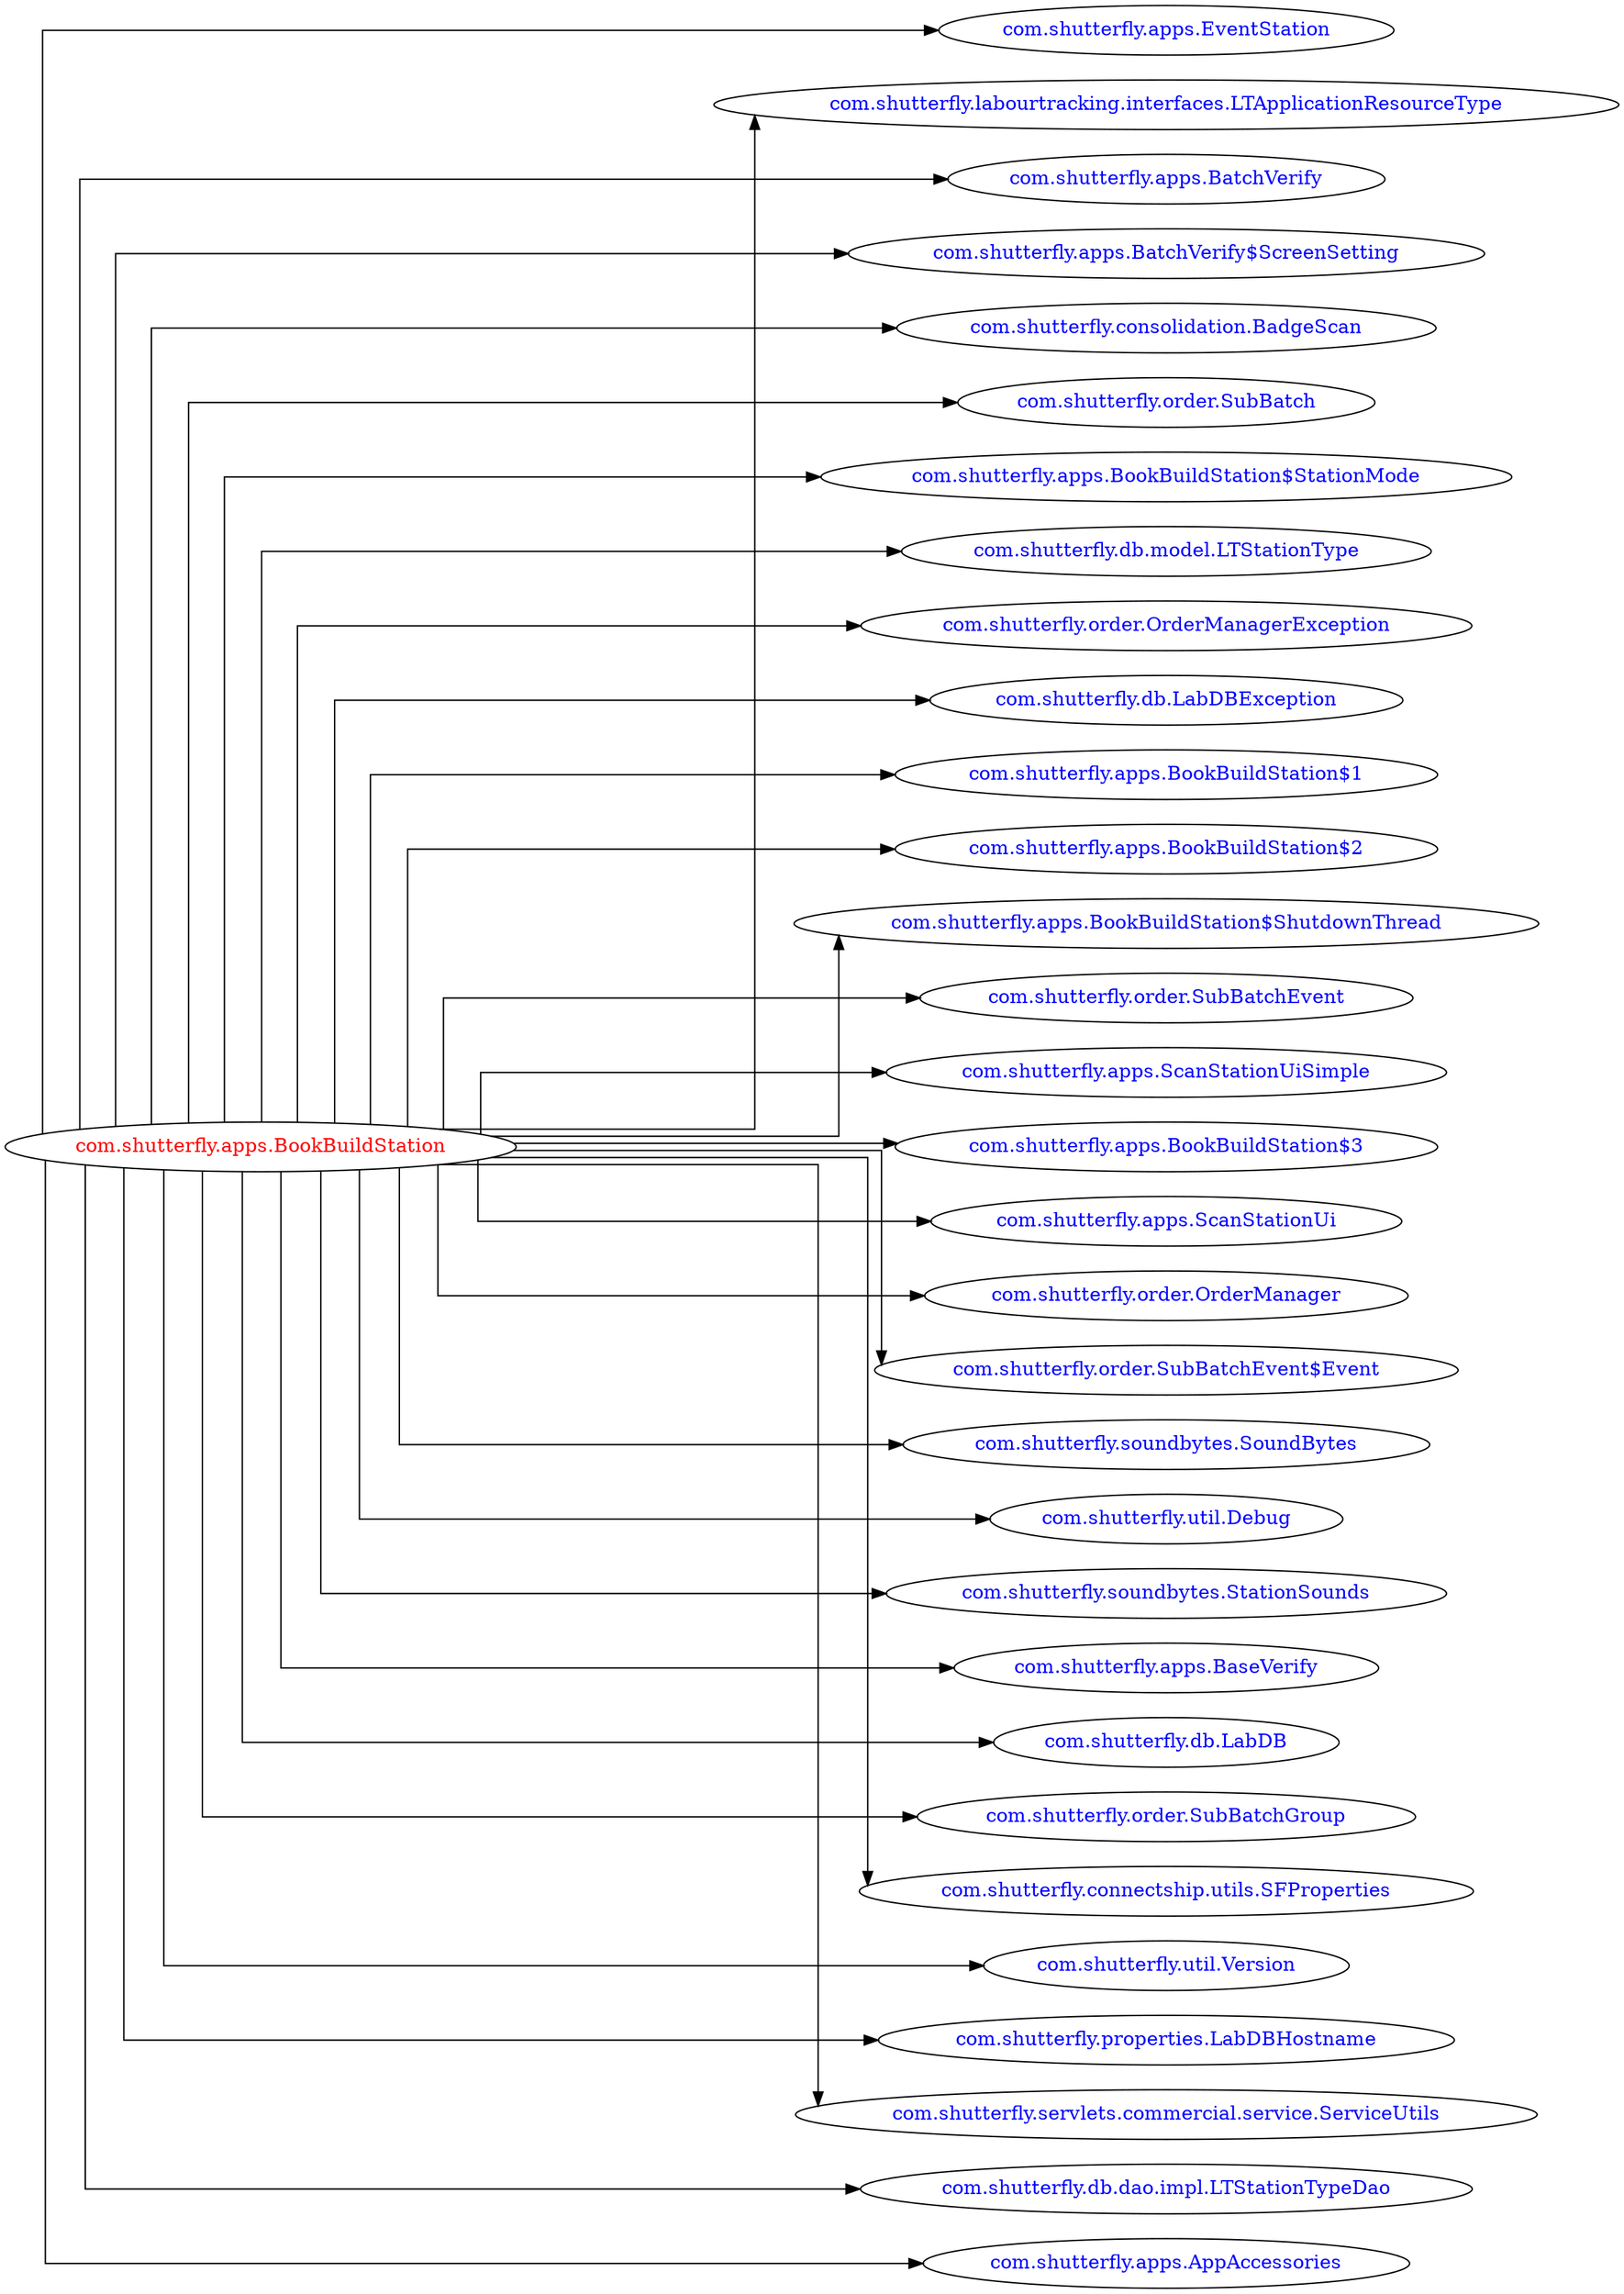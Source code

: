 digraph dependencyGraph {
 concentrate=true;
 ranksep="2.0";
 rankdir="LR"; 
 splines="ortho";
"com.shutterfly.apps.BookBuildStation" [fontcolor="red"];
"com.shutterfly.apps.EventStation" [ fontcolor="blue" ];
"com.shutterfly.apps.BookBuildStation"->"com.shutterfly.apps.EventStation";
"com.shutterfly.labourtracking.interfaces.LTApplicationResourceType" [ fontcolor="blue" ];
"com.shutterfly.apps.BookBuildStation"->"com.shutterfly.labourtracking.interfaces.LTApplicationResourceType";
"com.shutterfly.apps.BatchVerify" [ fontcolor="blue" ];
"com.shutterfly.apps.BookBuildStation"->"com.shutterfly.apps.BatchVerify";
"com.shutterfly.apps.BatchVerify$ScreenSetting" [ fontcolor="blue" ];
"com.shutterfly.apps.BookBuildStation"->"com.shutterfly.apps.BatchVerify$ScreenSetting";
"com.shutterfly.consolidation.BadgeScan" [ fontcolor="blue" ];
"com.shutterfly.apps.BookBuildStation"->"com.shutterfly.consolidation.BadgeScan";
"com.shutterfly.order.SubBatch" [ fontcolor="blue" ];
"com.shutterfly.apps.BookBuildStation"->"com.shutterfly.order.SubBatch";
"com.shutterfly.apps.BookBuildStation$StationMode" [ fontcolor="blue" ];
"com.shutterfly.apps.BookBuildStation"->"com.shutterfly.apps.BookBuildStation$StationMode";
"com.shutterfly.db.model.LTStationType" [ fontcolor="blue" ];
"com.shutterfly.apps.BookBuildStation"->"com.shutterfly.db.model.LTStationType";
"com.shutterfly.order.OrderManagerException" [ fontcolor="blue" ];
"com.shutterfly.apps.BookBuildStation"->"com.shutterfly.order.OrderManagerException";
"com.shutterfly.db.LabDBException" [ fontcolor="blue" ];
"com.shutterfly.apps.BookBuildStation"->"com.shutterfly.db.LabDBException";
"com.shutterfly.apps.BookBuildStation$1" [ fontcolor="blue" ];
"com.shutterfly.apps.BookBuildStation"->"com.shutterfly.apps.BookBuildStation$1";
"com.shutterfly.apps.BookBuildStation$2" [ fontcolor="blue" ];
"com.shutterfly.apps.BookBuildStation"->"com.shutterfly.apps.BookBuildStation$2";
"com.shutterfly.apps.BookBuildStation$ShutdownThread" [ fontcolor="blue" ];
"com.shutterfly.apps.BookBuildStation"->"com.shutterfly.apps.BookBuildStation$ShutdownThread";
"com.shutterfly.order.SubBatchEvent" [ fontcolor="blue" ];
"com.shutterfly.apps.BookBuildStation"->"com.shutterfly.order.SubBatchEvent";
"com.shutterfly.apps.ScanStationUiSimple" [ fontcolor="blue" ];
"com.shutterfly.apps.BookBuildStation"->"com.shutterfly.apps.ScanStationUiSimple";
"com.shutterfly.apps.BookBuildStation$3" [ fontcolor="blue" ];
"com.shutterfly.apps.BookBuildStation"->"com.shutterfly.apps.BookBuildStation$3";
"com.shutterfly.apps.ScanStationUi" [ fontcolor="blue" ];
"com.shutterfly.apps.BookBuildStation"->"com.shutterfly.apps.ScanStationUi";
"com.shutterfly.order.OrderManager" [ fontcolor="blue" ];
"com.shutterfly.apps.BookBuildStation"->"com.shutterfly.order.OrderManager";
"com.shutterfly.order.SubBatchEvent$Event" [ fontcolor="blue" ];
"com.shutterfly.apps.BookBuildStation"->"com.shutterfly.order.SubBatchEvent$Event";
"com.shutterfly.soundbytes.SoundBytes" [ fontcolor="blue" ];
"com.shutterfly.apps.BookBuildStation"->"com.shutterfly.soundbytes.SoundBytes";
"com.shutterfly.util.Debug" [ fontcolor="blue" ];
"com.shutterfly.apps.BookBuildStation"->"com.shutterfly.util.Debug";
"com.shutterfly.soundbytes.StationSounds" [ fontcolor="blue" ];
"com.shutterfly.apps.BookBuildStation"->"com.shutterfly.soundbytes.StationSounds";
"com.shutterfly.apps.BaseVerify" [ fontcolor="blue" ];
"com.shutterfly.apps.BookBuildStation"->"com.shutterfly.apps.BaseVerify";
"com.shutterfly.db.LabDB" [ fontcolor="blue" ];
"com.shutterfly.apps.BookBuildStation"->"com.shutterfly.db.LabDB";
"com.shutterfly.order.SubBatchGroup" [ fontcolor="blue" ];
"com.shutterfly.apps.BookBuildStation"->"com.shutterfly.order.SubBatchGroup";
"com.shutterfly.connectship.utils.SFProperties" [ fontcolor="blue" ];
"com.shutterfly.apps.BookBuildStation"->"com.shutterfly.connectship.utils.SFProperties";
"com.shutterfly.util.Version" [ fontcolor="blue" ];
"com.shutterfly.apps.BookBuildStation"->"com.shutterfly.util.Version";
"com.shutterfly.properties.LabDBHostname" [ fontcolor="blue" ];
"com.shutterfly.apps.BookBuildStation"->"com.shutterfly.properties.LabDBHostname";
"com.shutterfly.servlets.commercial.service.ServiceUtils" [ fontcolor="blue" ];
"com.shutterfly.apps.BookBuildStation"->"com.shutterfly.servlets.commercial.service.ServiceUtils";
"com.shutterfly.db.dao.impl.LTStationTypeDao" [ fontcolor="blue" ];
"com.shutterfly.apps.BookBuildStation"->"com.shutterfly.db.dao.impl.LTStationTypeDao";
"com.shutterfly.apps.AppAccessories" [ fontcolor="blue" ];
"com.shutterfly.apps.BookBuildStation"->"com.shutterfly.apps.AppAccessories";
}